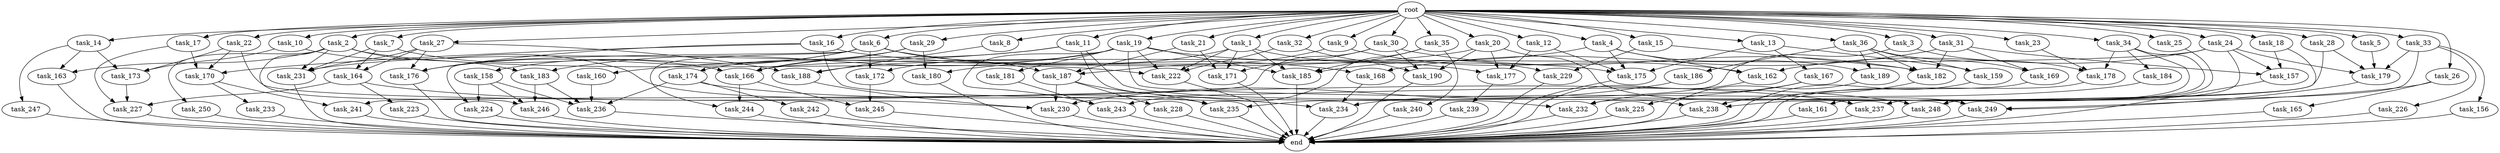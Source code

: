 digraph G {
  root [size="0.000000"];
  task_1 [size="102.400000"];
  task_2 [size="102.400000"];
  task_3 [size="102.400000"];
  task_4 [size="102.400000"];
  task_5 [size="102.400000"];
  task_6 [size="102.400000"];
  task_7 [size="102.400000"];
  task_8 [size="102.400000"];
  task_9 [size="102.400000"];
  task_10 [size="102.400000"];
  task_11 [size="102.400000"];
  task_12 [size="102.400000"];
  task_13 [size="102.400000"];
  task_14 [size="102.400000"];
  task_15 [size="102.400000"];
  task_16 [size="102.400000"];
  task_17 [size="102.400000"];
  task_18 [size="102.400000"];
  task_19 [size="102.400000"];
  task_20 [size="102.400000"];
  task_21 [size="102.400000"];
  task_22 [size="102.400000"];
  task_23 [size="102.400000"];
  task_24 [size="102.400000"];
  task_25 [size="102.400000"];
  task_26 [size="102.400000"];
  task_27 [size="102.400000"];
  task_28 [size="102.400000"];
  task_29 [size="102.400000"];
  task_30 [size="102.400000"];
  task_31 [size="102.400000"];
  task_32 [size="102.400000"];
  task_33 [size="102.400000"];
  task_34 [size="102.400000"];
  task_35 [size="102.400000"];
  task_36 [size="102.400000"];
  task_156 [size="21474836480.000000"];
  task_157 [size="166644731084.800018"];
  task_158 [size="42090679500.800003"];
  task_159 [size="68719476736.000000"];
  task_160 [size="3435973836.800000"];
  task_161 [size="30923764531.200001"];
  task_162 [size="77309411328.000000"];
  task_163 [size="107374182400.000000"];
  task_164 [size="107374182400.000000"];
  task_165 [size="30923764531.200001"];
  task_166 [size="152900835737.600006"];
  task_167 [size="13743895347.200001"];
  task_168 [size="97066260889.600006"];
  task_169 [size="109951162777.600006"];
  task_170 [size="85040352460.800003"];
  task_171 [size="241377162035.200012"];
  task_172 [size="111669149696.000000"];
  task_173 [size="128849018880.000000"];
  task_174 [size="85899345920.000000"];
  task_175 [size="52398601011.200005"];
  task_176 [size="149464861900.800018"];
  task_177 [size="142592914227.200012"];
  task_178 [size="99643241267.200012"];
  task_179 [size="113387136614.400009"];
  task_180 [size="155477816115.200012"];
  task_181 [size="69578470195.199997"];
  task_182 [size="250826090086.400024"];
  task_183 [size="155477816115.200012"];
  task_184 [size="30923764531.200001"];
  task_185 [size="160631776870.399994"];
  task_186 [size="54975581388.800003"];
  task_187 [size="149464861900.800018"];
  task_188 [size="176952652595.200012"];
  task_189 [size="68719476736.000000"];
  task_190 [size="169221711462.400024"];
  task_222 [size="238800181657.600006"];
  task_223 [size="69578470195.199997"];
  task_224 [size="73014444032.000000"];
  task_225 [size="54975581388.800003"];
  task_226 [size="21474836480.000000"];
  task_227 [size="125413045043.200012"];
  task_228 [size="85899345920.000000"];
  task_229 [size="124554051584.000000"];
  task_230 [size="136579960012.800003"];
  task_231 [size="262851998515.200012"];
  task_232 [size="79886391705.600006"];
  task_233 [size="42090679500.800003"];
  task_234 [size="48962627174.400002"];
  task_235 [size="185542587187.200012"];
  task_236 [size="180388626432.000000"];
  task_237 [size="186401580646.400024"];
  task_238 [size="59270548684.800003"];
  task_239 [size="54975581388.800003"];
  task_240 [size="7730941132.800000"];
  task_241 [size="127990025420.800003"];
  task_242 [size="42090679500.800003"];
  task_243 [size="119400090828.800003"];
  task_244 [size="55834574848.000000"];
  task_245 [size="44667659878.400002"];
  task_246 [size="138297946931.200012"];
  task_247 [size="21474836480.000000"];
  task_248 [size="153759829196.800018"];
  task_249 [size="225056286310.400024"];
  task_250 [size="85899345920.000000"];
  end [size="0.000000"];

  root -> task_1 [size="1.000000"];
  root -> task_2 [size="1.000000"];
  root -> task_3 [size="1.000000"];
  root -> task_4 [size="1.000000"];
  root -> task_5 [size="1.000000"];
  root -> task_6 [size="1.000000"];
  root -> task_7 [size="1.000000"];
  root -> task_8 [size="1.000000"];
  root -> task_9 [size="1.000000"];
  root -> task_10 [size="1.000000"];
  root -> task_11 [size="1.000000"];
  root -> task_12 [size="1.000000"];
  root -> task_13 [size="1.000000"];
  root -> task_14 [size="1.000000"];
  root -> task_15 [size="1.000000"];
  root -> task_16 [size="1.000000"];
  root -> task_17 [size="1.000000"];
  root -> task_18 [size="1.000000"];
  root -> task_19 [size="1.000000"];
  root -> task_20 [size="1.000000"];
  root -> task_21 [size="1.000000"];
  root -> task_22 [size="1.000000"];
  root -> task_23 [size="1.000000"];
  root -> task_24 [size="1.000000"];
  root -> task_25 [size="1.000000"];
  root -> task_26 [size="1.000000"];
  root -> task_27 [size="1.000000"];
  root -> task_28 [size="1.000000"];
  root -> task_29 [size="1.000000"];
  root -> task_30 [size="1.000000"];
  root -> task_31 [size="1.000000"];
  root -> task_32 [size="1.000000"];
  root -> task_33 [size="1.000000"];
  root -> task_34 [size="1.000000"];
  root -> task_35 [size="1.000000"];
  root -> task_36 [size="1.000000"];
  task_1 -> task_171 [size="679477248.000000"];
  task_1 -> task_180 [size="679477248.000000"];
  task_1 -> task_185 [size="679477248.000000"];
  task_1 -> task_222 [size="679477248.000000"];
  task_1 -> task_229 [size="679477248.000000"];
  task_2 -> task_163 [size="838860800.000000"];
  task_2 -> task_183 [size="838860800.000000"];
  task_2 -> task_222 [size="838860800.000000"];
  task_2 -> task_231 [size="838860800.000000"];
  task_2 -> task_246 [size="838860800.000000"];
  task_2 -> task_250 [size="838860800.000000"];
  task_3 -> task_178 [size="134217728.000000"];
  task_3 -> task_235 [size="134217728.000000"];
  task_4 -> task_162 [size="134217728.000000"];
  task_4 -> task_175 [size="134217728.000000"];
  task_4 -> task_185 [size="134217728.000000"];
  task_4 -> task_189 [size="134217728.000000"];
  task_5 -> task_179 [size="75497472.000000"];
  task_6 -> task_158 [size="411041792.000000"];
  task_6 -> task_168 [size="411041792.000000"];
  task_6 -> task_172 [size="411041792.000000"];
  task_6 -> task_176 [size="411041792.000000"];
  task_6 -> task_187 [size="411041792.000000"];
  task_6 -> task_224 [size="411041792.000000"];
  task_6 -> task_244 [size="411041792.000000"];
  task_7 -> task_164 [size="209715200.000000"];
  task_7 -> task_166 [size="209715200.000000"];
  task_7 -> task_231 [size="209715200.000000"];
  task_8 -> task_188 [size="209715200.000000"];
  task_9 -> task_162 [size="209715200.000000"];
  task_9 -> task_187 [size="209715200.000000"];
  task_10 -> task_173 [size="838860800.000000"];
  task_10 -> task_235 [size="838860800.000000"];
  task_11 -> task_160 [size="33554432.000000"];
  task_11 -> task_166 [size="33554432.000000"];
  task_11 -> task_232 [size="33554432.000000"];
  task_11 -> task_238 [size="33554432.000000"];
  task_12 -> task_175 [size="33554432.000000"];
  task_12 -> task_177 [size="33554432.000000"];
  task_13 -> task_159 [size="134217728.000000"];
  task_13 -> task_167 [size="134217728.000000"];
  task_13 -> task_175 [size="134217728.000000"];
  task_14 -> task_163 [size="209715200.000000"];
  task_14 -> task_173 [size="209715200.000000"];
  task_14 -> task_247 [size="209715200.000000"];
  task_15 -> task_182 [size="536870912.000000"];
  task_15 -> task_229 [size="536870912.000000"];
  task_16 -> task_170 [size="209715200.000000"];
  task_16 -> task_175 [size="209715200.000000"];
  task_16 -> task_176 [size="209715200.000000"];
  task_16 -> task_234 [size="209715200.000000"];
  task_17 -> task_170 [size="411041792.000000"];
  task_17 -> task_227 [size="411041792.000000"];
  task_18 -> task_157 [size="679477248.000000"];
  task_18 -> task_248 [size="679477248.000000"];
  task_19 -> task_172 [size="679477248.000000"];
  task_19 -> task_177 [size="679477248.000000"];
  task_19 -> task_181 [size="679477248.000000"];
  task_19 -> task_183 [size="679477248.000000"];
  task_19 -> task_185 [size="679477248.000000"];
  task_19 -> task_188 [size="679477248.000000"];
  task_19 -> task_222 [size="679477248.000000"];
  task_19 -> task_243 [size="679477248.000000"];
  task_19 -> task_249 [size="679477248.000000"];
  task_20 -> task_177 [size="679477248.000000"];
  task_20 -> task_190 [size="679477248.000000"];
  task_20 -> task_231 [size="679477248.000000"];
  task_20 -> task_249 [size="679477248.000000"];
  task_21 -> task_171 [size="838860800.000000"];
  task_21 -> task_187 [size="838860800.000000"];
  task_22 -> task_170 [size="209715200.000000"];
  task_22 -> task_173 [size="209715200.000000"];
  task_22 -> task_230 [size="209715200.000000"];
  task_23 -> task_178 [size="536870912.000000"];
  task_24 -> task_157 [size="411041792.000000"];
  task_24 -> task_162 [size="411041792.000000"];
  task_24 -> task_166 [size="411041792.000000"];
  task_24 -> task_179 [size="411041792.000000"];
  task_24 -> task_248 [size="411041792.000000"];
  task_25 -> task_237 [size="838860800.000000"];
  task_26 -> task_165 [size="301989888.000000"];
  task_26 -> task_249 [size="301989888.000000"];
  task_27 -> task_164 [size="838860800.000000"];
  task_27 -> task_176 [size="838860800.000000"];
  task_27 -> task_188 [size="838860800.000000"];
  task_27 -> task_231 [size="838860800.000000"];
  task_28 -> task_179 [size="411041792.000000"];
  task_28 -> task_238 [size="411041792.000000"];
  task_29 -> task_166 [size="838860800.000000"];
  task_29 -> task_174 [size="838860800.000000"];
  task_29 -> task_180 [size="838860800.000000"];
  task_30 -> task_171 [size="838860800.000000"];
  task_30 -> task_182 [size="838860800.000000"];
  task_30 -> task_190 [size="838860800.000000"];
  task_30 -> task_241 [size="838860800.000000"];
  task_31 -> task_157 [size="536870912.000000"];
  task_31 -> task_168 [size="536870912.000000"];
  task_31 -> task_169 [size="536870912.000000"];
  task_31 -> task_182 [size="536870912.000000"];
  task_32 -> task_190 [size="134217728.000000"];
  task_32 -> task_222 [size="134217728.000000"];
  task_33 -> task_156 [size="209715200.000000"];
  task_33 -> task_179 [size="209715200.000000"];
  task_33 -> task_226 [size="209715200.000000"];
  task_33 -> task_232 [size="209715200.000000"];
  task_34 -> task_161 [size="301989888.000000"];
  task_34 -> task_178 [size="301989888.000000"];
  task_34 -> task_184 [size="301989888.000000"];
  task_34 -> task_237 [size="301989888.000000"];
  task_35 -> task_185 [size="75497472.000000"];
  task_35 -> task_240 [size="75497472.000000"];
  task_35 -> task_243 [size="75497472.000000"];
  task_36 -> task_159 [size="536870912.000000"];
  task_36 -> task_169 [size="536870912.000000"];
  task_36 -> task_182 [size="536870912.000000"];
  task_36 -> task_186 [size="536870912.000000"];
  task_36 -> task_189 [size="536870912.000000"];
  task_156 -> end [size="1.000000"];
  task_157 -> end [size="1.000000"];
  task_158 -> task_224 [size="301989888.000000"];
  task_158 -> task_236 [size="301989888.000000"];
  task_158 -> task_246 [size="301989888.000000"];
  task_159 -> end [size="1.000000"];
  task_160 -> task_236 [size="838860800.000000"];
  task_161 -> end [size="1.000000"];
  task_162 -> end [size="1.000000"];
  task_163 -> end [size="1.000000"];
  task_164 -> task_223 [size="679477248.000000"];
  task_164 -> task_227 [size="679477248.000000"];
  task_164 -> task_237 [size="679477248.000000"];
  task_165 -> end [size="1.000000"];
  task_166 -> task_244 [size="134217728.000000"];
  task_166 -> task_245 [size="134217728.000000"];
  task_167 -> task_225 [size="536870912.000000"];
  task_167 -> task_232 [size="536870912.000000"];
  task_168 -> task_234 [size="134217728.000000"];
  task_169 -> end [size="1.000000"];
  task_170 -> task_233 [size="411041792.000000"];
  task_170 -> task_241 [size="411041792.000000"];
  task_171 -> end [size="1.000000"];
  task_172 -> task_245 [size="301989888.000000"];
  task_173 -> task_227 [size="134217728.000000"];
  task_174 -> task_236 [size="411041792.000000"];
  task_174 -> task_242 [size="411041792.000000"];
  task_174 -> task_248 [size="411041792.000000"];
  task_175 -> end [size="1.000000"];
  task_176 -> end [size="1.000000"];
  task_177 -> task_239 [size="536870912.000000"];
  task_178 -> end [size="1.000000"];
  task_179 -> task_249 [size="536870912.000000"];
  task_180 -> end [size="1.000000"];
  task_181 -> task_243 [size="411041792.000000"];
  task_182 -> task_238 [size="134217728.000000"];
  task_183 -> task_236 [size="209715200.000000"];
  task_183 -> task_246 [size="209715200.000000"];
  task_184 -> task_234 [size="134217728.000000"];
  task_185 -> end [size="1.000000"];
  task_186 -> task_230 [size="75497472.000000"];
  task_187 -> task_228 [size="838860800.000000"];
  task_187 -> task_230 [size="838860800.000000"];
  task_187 -> task_235 [size="838860800.000000"];
  task_188 -> task_230 [size="209715200.000000"];
  task_189 -> end [size="1.000000"];
  task_190 -> end [size="1.000000"];
  task_222 -> end [size="1.000000"];
  task_223 -> end [size="1.000000"];
  task_224 -> end [size="1.000000"];
  task_225 -> end [size="1.000000"];
  task_226 -> end [size="1.000000"];
  task_227 -> end [size="1.000000"];
  task_228 -> end [size="1.000000"];
  task_229 -> end [size="1.000000"];
  task_230 -> end [size="1.000000"];
  task_231 -> end [size="1.000000"];
  task_232 -> end [size="1.000000"];
  task_233 -> end [size="1.000000"];
  task_234 -> end [size="1.000000"];
  task_235 -> end [size="1.000000"];
  task_236 -> end [size="1.000000"];
  task_237 -> end [size="1.000000"];
  task_238 -> end [size="1.000000"];
  task_239 -> end [size="1.000000"];
  task_240 -> end [size="1.000000"];
  task_241 -> end [size="1.000000"];
  task_242 -> end [size="1.000000"];
  task_243 -> end [size="1.000000"];
  task_244 -> end [size="1.000000"];
  task_245 -> end [size="1.000000"];
  task_246 -> end [size="1.000000"];
  task_247 -> end [size="1.000000"];
  task_248 -> end [size="1.000000"];
  task_249 -> end [size="1.000000"];
  task_250 -> end [size="1.000000"];
}
